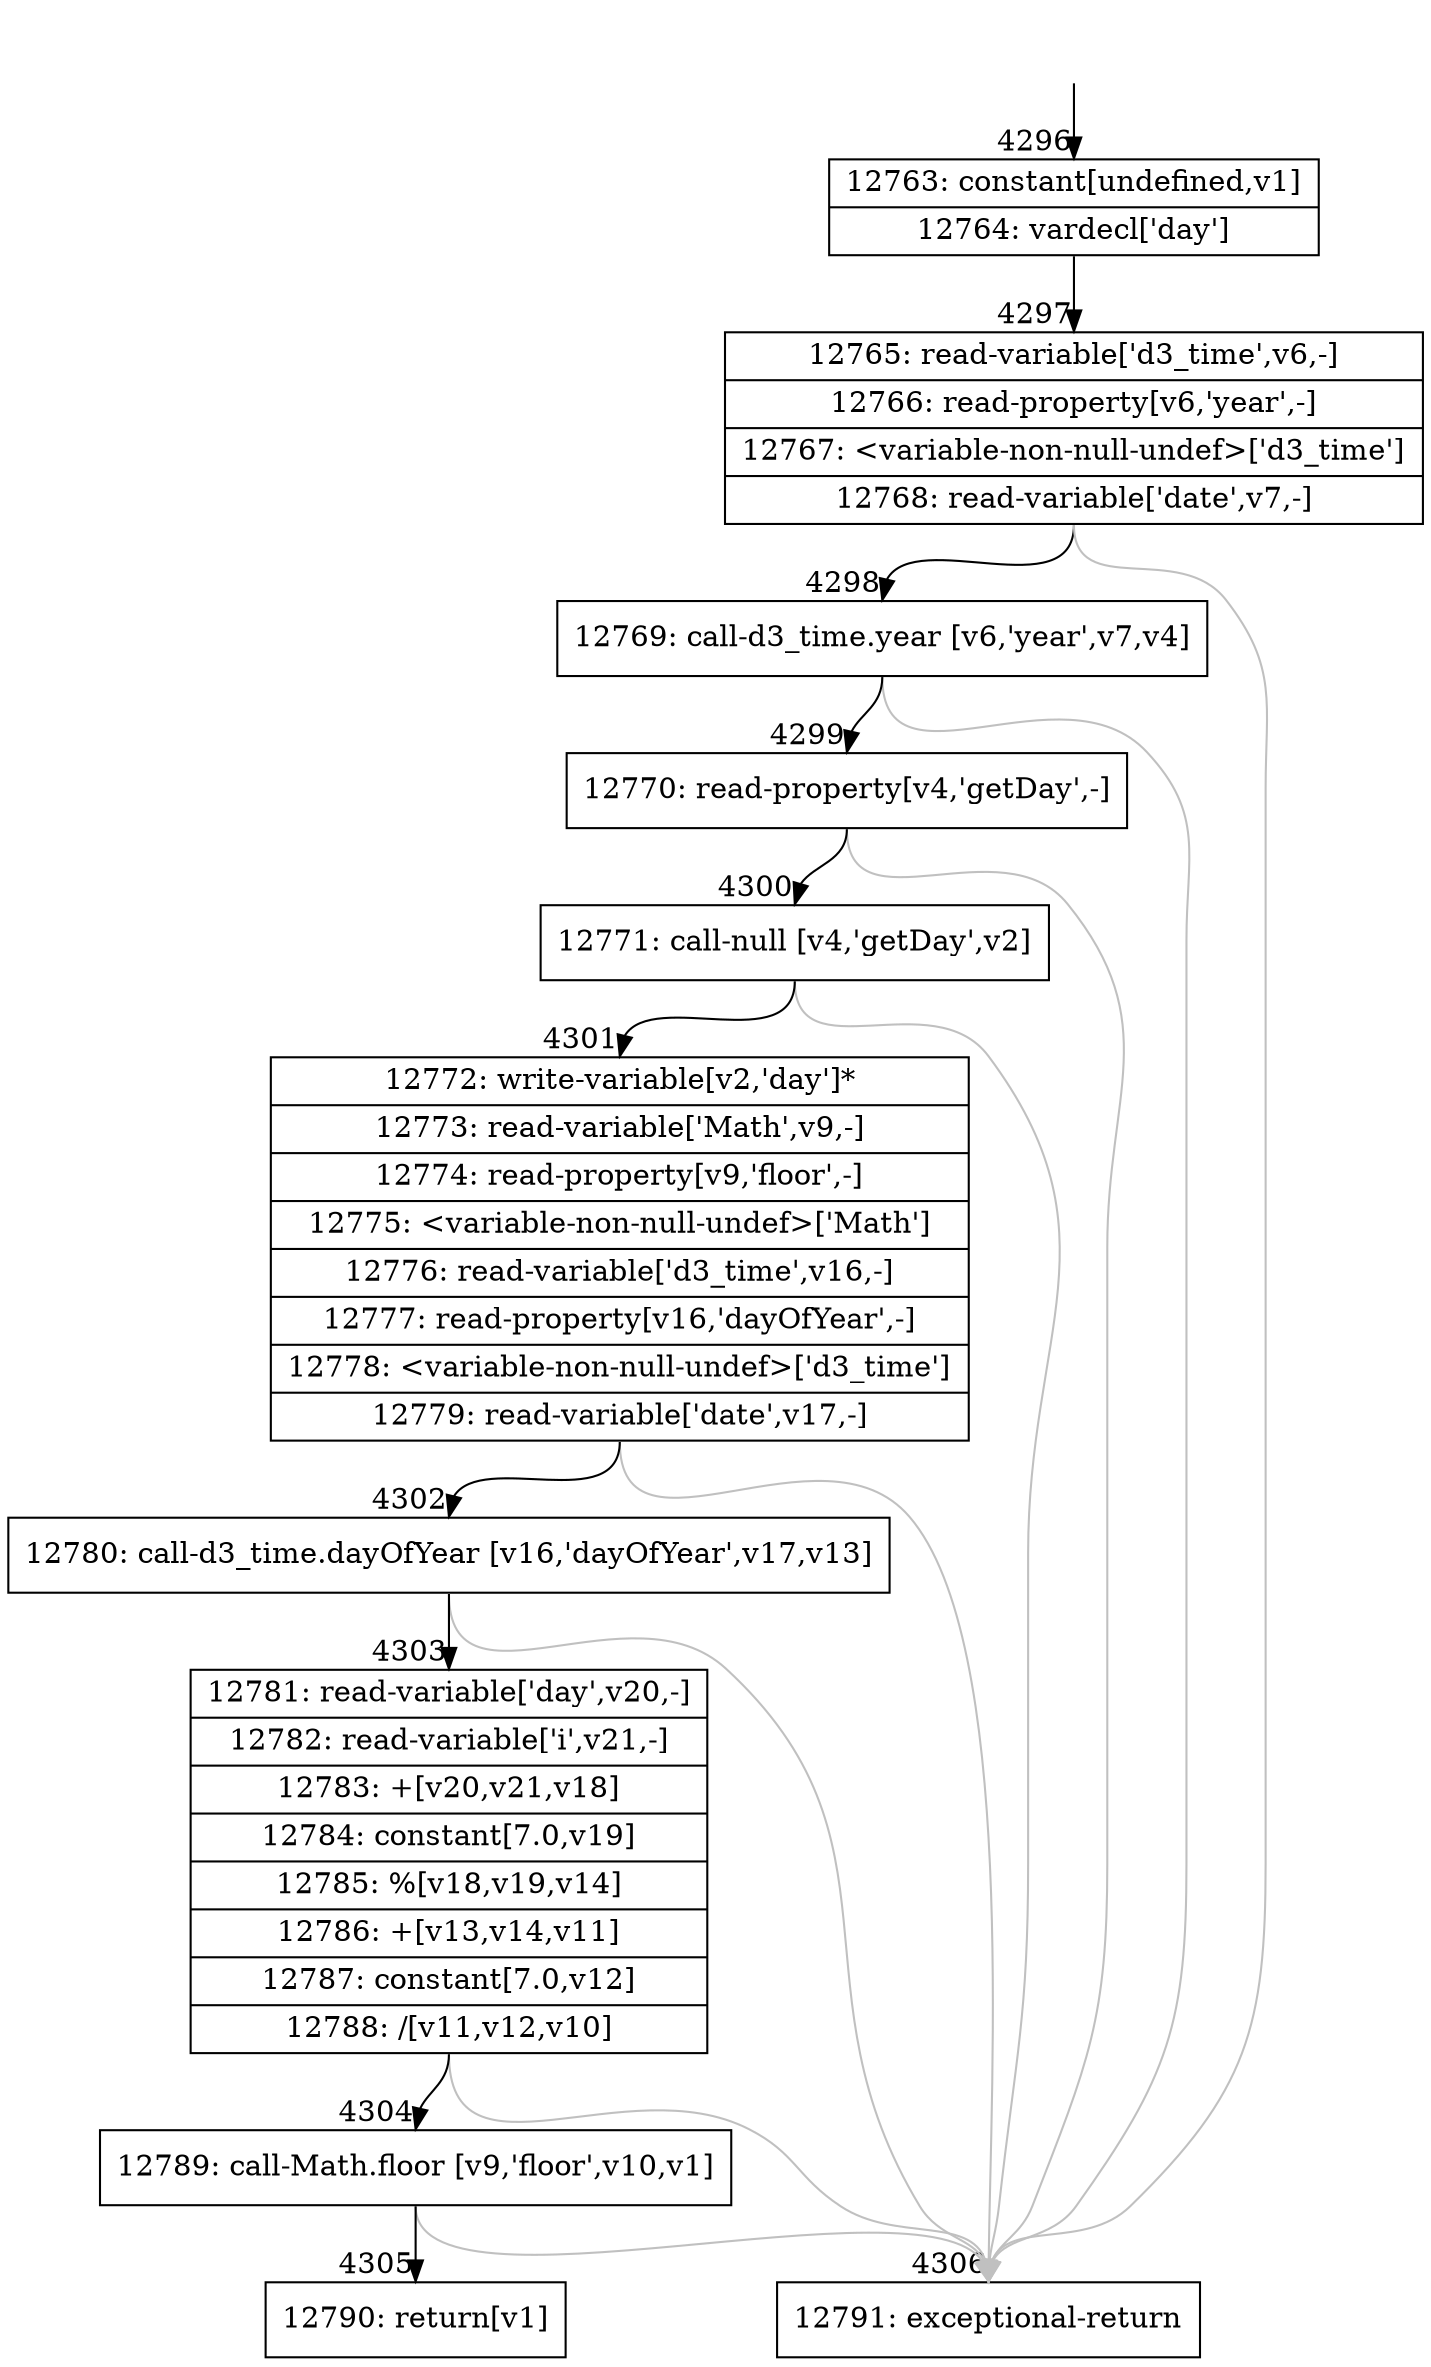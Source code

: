 digraph {
rankdir="TD"
BB_entry401[shape=none,label=""];
BB_entry401 -> BB4296 [tailport=s, headport=n, headlabel="    4296"]
BB4296 [shape=record label="{12763: constant[undefined,v1]|12764: vardecl['day']}" ] 
BB4296 -> BB4297 [tailport=s, headport=n, headlabel="      4297"]
BB4297 [shape=record label="{12765: read-variable['d3_time',v6,-]|12766: read-property[v6,'year',-]|12767: \<variable-non-null-undef\>['d3_time']|12768: read-variable['date',v7,-]}" ] 
BB4297 -> BB4298 [tailport=s, headport=n, headlabel="      4298"]
BB4297 -> BB4306 [tailport=s, headport=n, color=gray, headlabel="      4306"]
BB4298 [shape=record label="{12769: call-d3_time.year [v6,'year',v7,v4]}" ] 
BB4298 -> BB4299 [tailport=s, headport=n, headlabel="      4299"]
BB4298 -> BB4306 [tailport=s, headport=n, color=gray]
BB4299 [shape=record label="{12770: read-property[v4,'getDay',-]}" ] 
BB4299 -> BB4300 [tailport=s, headport=n, headlabel="      4300"]
BB4299 -> BB4306 [tailport=s, headport=n, color=gray]
BB4300 [shape=record label="{12771: call-null [v4,'getDay',v2]}" ] 
BB4300 -> BB4301 [tailport=s, headport=n, headlabel="      4301"]
BB4300 -> BB4306 [tailport=s, headport=n, color=gray]
BB4301 [shape=record label="{12772: write-variable[v2,'day']*|12773: read-variable['Math',v9,-]|12774: read-property[v9,'floor',-]|12775: \<variable-non-null-undef\>['Math']|12776: read-variable['d3_time',v16,-]|12777: read-property[v16,'dayOfYear',-]|12778: \<variable-non-null-undef\>['d3_time']|12779: read-variable['date',v17,-]}" ] 
BB4301 -> BB4302 [tailport=s, headport=n, headlabel="      4302"]
BB4301 -> BB4306 [tailport=s, headport=n, color=gray]
BB4302 [shape=record label="{12780: call-d3_time.dayOfYear [v16,'dayOfYear',v17,v13]}" ] 
BB4302 -> BB4303 [tailport=s, headport=n, headlabel="      4303"]
BB4302 -> BB4306 [tailport=s, headport=n, color=gray]
BB4303 [shape=record label="{12781: read-variable['day',v20,-]|12782: read-variable['i',v21,-]|12783: +[v20,v21,v18]|12784: constant[7.0,v19]|12785: %[v18,v19,v14]|12786: +[v13,v14,v11]|12787: constant[7.0,v12]|12788: /[v11,v12,v10]}" ] 
BB4303 -> BB4304 [tailport=s, headport=n, headlabel="      4304"]
BB4303 -> BB4306 [tailport=s, headport=n, color=gray]
BB4304 [shape=record label="{12789: call-Math.floor [v9,'floor',v10,v1]}" ] 
BB4304 -> BB4305 [tailport=s, headport=n, headlabel="      4305"]
BB4304 -> BB4306 [tailport=s, headport=n, color=gray]
BB4305 [shape=record label="{12790: return[v1]}" ] 
BB4306 [shape=record label="{12791: exceptional-return}" ] 
//#$~ 2498
}
